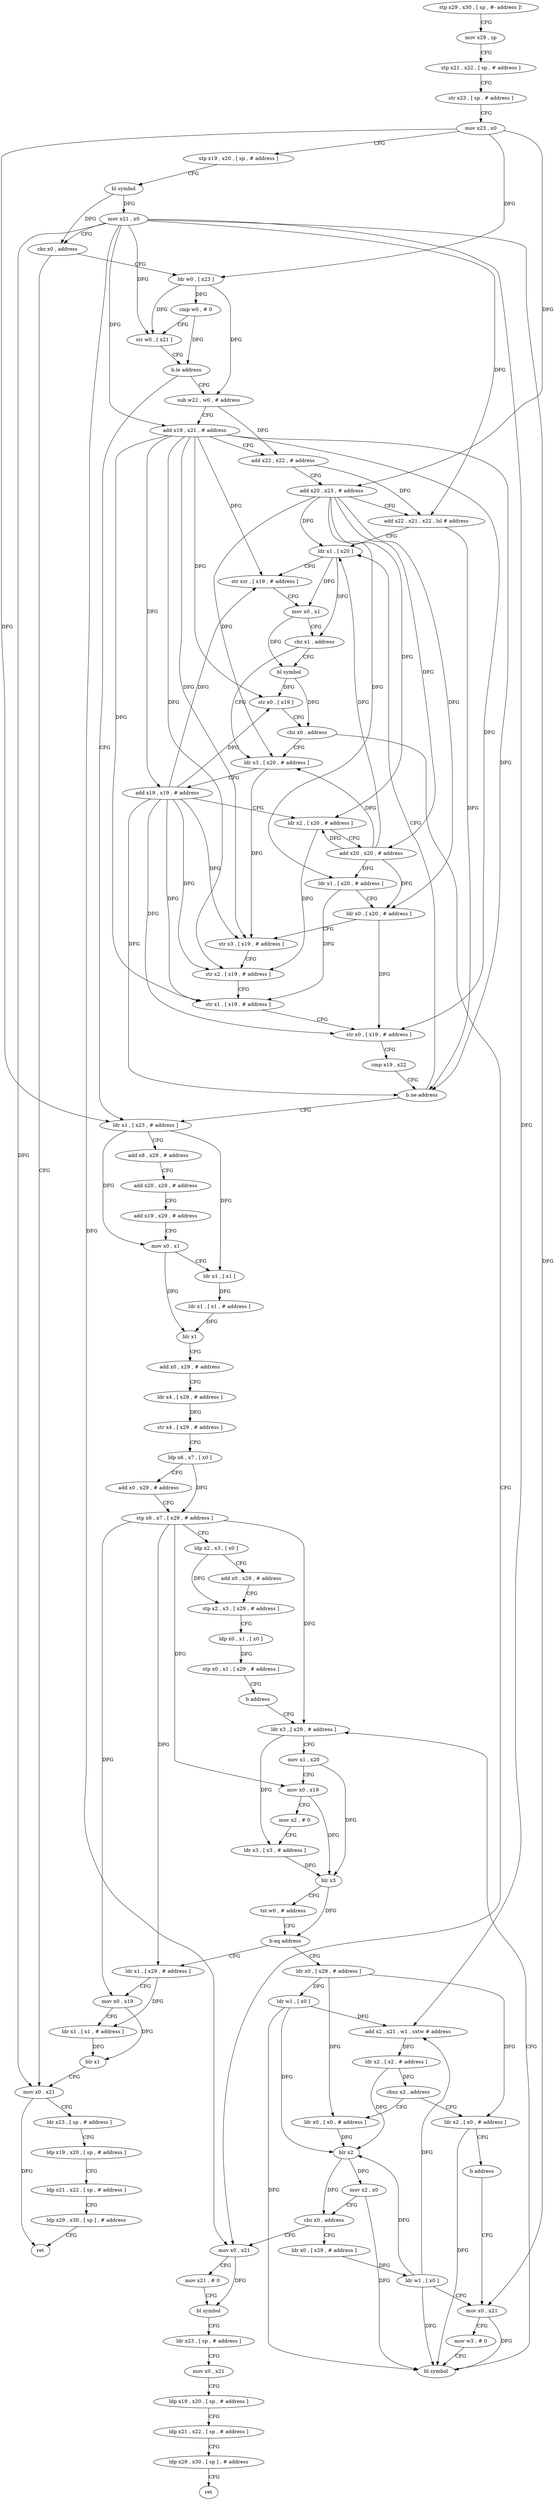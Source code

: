 digraph "func" {
"78448" [label = "stp x29 , x30 , [ sp , #- address ]!" ]
"78452" [label = "mov x29 , sp" ]
"78456" [label = "stp x21 , x22 , [ sp , # address ]" ]
"78460" [label = "str x23 , [ sp , # address ]" ]
"78464" [label = "mov x23 , x0" ]
"78468" [label = "stp x19 , x20 , [ sp , # address ]" ]
"78472" [label = "bl symbol" ]
"78476" [label = "mov x21 , x0" ]
"78480" [label = "cbz x0 , address" ]
"78792" [label = "mov x0 , x21" ]
"78484" [label = "ldr w0 , [ x23 ]" ]
"78796" [label = "ldr x23 , [ sp , # address ]" ]
"78800" [label = "ldp x19 , x20 , [ sp , # address ]" ]
"78804" [label = "ldp x21 , x22 , [ sp , # address ]" ]
"78808" [label = "ldp x29 , x30 , [ sp ] , # address" ]
"78812" [label = "ret" ]
"78488" [label = "cmp w0 , # 0" ]
"78492" [label = "str w0 , [ x21 ]" ]
"78496" [label = "b.le address" ]
"78596" [label = "ldr x1 , [ x23 , # address ]" ]
"78500" [label = "sub w22 , w0 , # address" ]
"78600" [label = "add x8 , x29 , # address" ]
"78604" [label = "add x20 , x29 , # address" ]
"78608" [label = "add x19 , x29 , # address" ]
"78612" [label = "mov x0 , x1" ]
"78616" [label = "ldr x1 , [ x1 ]" ]
"78620" [label = "ldr x1 , [ x1 , # address ]" ]
"78624" [label = "blr x1" ]
"78628" [label = "add x0 , x29 , # address" ]
"78632" [label = "ldr x4 , [ x29 , # address ]" ]
"78636" [label = "str x4 , [ x29 , # address ]" ]
"78640" [label = "ldp x6 , x7 , [ x0 ]" ]
"78644" [label = "add x0 , x29 , # address" ]
"78648" [label = "stp x6 , x7 , [ x29 , # address ]" ]
"78652" [label = "ldp x2 , x3 , [ x0 ]" ]
"78656" [label = "add x0 , x29 , # address" ]
"78660" [label = "stp x2 , x3 , [ x29 , # address ]" ]
"78664" [label = "ldp x0 , x1 , [ x0 ]" ]
"78668" [label = "stp x0 , x1 , [ x29 , # address ]" ]
"78672" [label = "b address" ]
"78716" [label = "ldr x3 , [ x29 , # address ]" ]
"78504" [label = "add x19 , x21 , # address" ]
"78508" [label = "add x22 , x22 , # address" ]
"78512" [label = "add x20 , x23 , # address" ]
"78516" [label = "add x22 , x21 , x22 , lsl # address" ]
"78520" [label = "ldr x1 , [ x20 ]" ]
"78720" [label = "mov x1 , x20" ]
"78724" [label = "mov x0 , x19" ]
"78728" [label = "mov x2 , # 0" ]
"78732" [label = "ldr x3 , [ x3 , # address ]" ]
"78736" [label = "blr x3" ]
"78740" [label = "tst w0 , # address" ]
"78744" [label = "b.eq address" ]
"78776" [label = "ldr x1 , [ x29 , # address ]" ]
"78748" [label = "ldr x0 , [ x29 , # address ]" ]
"78548" [label = "ldr x3 , [ x20 , # address ]" ]
"78552" [label = "add x19 , x19 , # address" ]
"78556" [label = "ldr x2 , [ x20 , # address ]" ]
"78560" [label = "add x20 , x20 , # address" ]
"78564" [label = "ldr x1 , [ x20 , # address ]" ]
"78568" [label = "ldr x0 , [ x20 , # address ]" ]
"78572" [label = "str x3 , [ x19 , # address ]" ]
"78576" [label = "str x2 , [ x19 , # address ]" ]
"78580" [label = "str x1 , [ x19 , # address ]" ]
"78584" [label = "str x0 , [ x19 , # address ]" ]
"78588" [label = "cmp x19 , x22" ]
"78592" [label = "b.ne address" ]
"78536" [label = "bl symbol" ]
"78540" [label = "str x0 , [ x19 ]" ]
"78544" [label = "cbz x0 , address" ]
"78816" [label = "mov x0 , x21" ]
"78780" [label = "mov x0 , x19" ]
"78784" [label = "ldr x1 , [ x1 , # address ]" ]
"78788" [label = "blr x1" ]
"78752" [label = "ldr w1 , [ x0 ]" ]
"78756" [label = "add x2 , x21 , w1 , sxtw # address" ]
"78760" [label = "ldr x2 , [ x2 , # address ]" ]
"78764" [label = "cbnz x2 , address" ]
"78680" [label = "ldr x0 , [ x0 , # address ]" ]
"78768" [label = "ldr x2 , [ x0 , # address ]" ]
"78524" [label = "str xzr , [ x19 , # address ]" ]
"78528" [label = "mov x0 , x1" ]
"78532" [label = "cbz x1 , address" ]
"78820" [label = "mov x21 , # 0" ]
"78824" [label = "bl symbol" ]
"78828" [label = "ldr x23 , [ sp , # address ]" ]
"78832" [label = "mov x0 , x21" ]
"78836" [label = "ldp x19 , x20 , [ sp , # address ]" ]
"78840" [label = "ldp x21 , x22 , [ sp , # address ]" ]
"78844" [label = "ldp x29 , x30 , [ sp ] , # address" ]
"78848" [label = "ret" ]
"78684" [label = "blr x2" ]
"78688" [label = "mov x2 , x0" ]
"78692" [label = "cbz x0 , address" ]
"78696" [label = "ldr x0 , [ x29 , # address ]" ]
"78772" [label = "b address" ]
"78704" [label = "mov x0 , x21" ]
"78700" [label = "ldr w1 , [ x0 ]" ]
"78708" [label = "mov w3 , # 0" ]
"78712" [label = "bl symbol" ]
"78448" -> "78452" [ label = "CFG" ]
"78452" -> "78456" [ label = "CFG" ]
"78456" -> "78460" [ label = "CFG" ]
"78460" -> "78464" [ label = "CFG" ]
"78464" -> "78468" [ label = "CFG" ]
"78464" -> "78484" [ label = "DFG" ]
"78464" -> "78596" [ label = "DFG" ]
"78464" -> "78512" [ label = "DFG" ]
"78468" -> "78472" [ label = "CFG" ]
"78472" -> "78476" [ label = "DFG" ]
"78472" -> "78480" [ label = "DFG" ]
"78476" -> "78480" [ label = "CFG" ]
"78476" -> "78792" [ label = "DFG" ]
"78476" -> "78492" [ label = "DFG" ]
"78476" -> "78504" [ label = "DFG" ]
"78476" -> "78516" [ label = "DFG" ]
"78476" -> "78756" [ label = "DFG" ]
"78476" -> "78816" [ label = "DFG" ]
"78476" -> "78704" [ label = "DFG" ]
"78480" -> "78792" [ label = "CFG" ]
"78480" -> "78484" [ label = "CFG" ]
"78792" -> "78796" [ label = "CFG" ]
"78792" -> "78812" [ label = "DFG" ]
"78484" -> "78488" [ label = "DFG" ]
"78484" -> "78492" [ label = "DFG" ]
"78484" -> "78500" [ label = "DFG" ]
"78796" -> "78800" [ label = "CFG" ]
"78800" -> "78804" [ label = "CFG" ]
"78804" -> "78808" [ label = "CFG" ]
"78808" -> "78812" [ label = "CFG" ]
"78488" -> "78492" [ label = "CFG" ]
"78488" -> "78496" [ label = "DFG" ]
"78492" -> "78496" [ label = "CFG" ]
"78496" -> "78596" [ label = "CFG" ]
"78496" -> "78500" [ label = "CFG" ]
"78596" -> "78600" [ label = "CFG" ]
"78596" -> "78612" [ label = "DFG" ]
"78596" -> "78616" [ label = "DFG" ]
"78500" -> "78504" [ label = "CFG" ]
"78500" -> "78508" [ label = "DFG" ]
"78600" -> "78604" [ label = "CFG" ]
"78604" -> "78608" [ label = "CFG" ]
"78608" -> "78612" [ label = "CFG" ]
"78612" -> "78616" [ label = "CFG" ]
"78612" -> "78624" [ label = "DFG" ]
"78616" -> "78620" [ label = "DFG" ]
"78620" -> "78624" [ label = "DFG" ]
"78624" -> "78628" [ label = "CFG" ]
"78628" -> "78632" [ label = "CFG" ]
"78632" -> "78636" [ label = "DFG" ]
"78636" -> "78640" [ label = "CFG" ]
"78640" -> "78644" [ label = "CFG" ]
"78640" -> "78648" [ label = "DFG" ]
"78644" -> "78648" [ label = "CFG" ]
"78648" -> "78652" [ label = "CFG" ]
"78648" -> "78716" [ label = "DFG" ]
"78648" -> "78776" [ label = "DFG" ]
"78648" -> "78724" [ label = "DFG" ]
"78648" -> "78780" [ label = "DFG" ]
"78652" -> "78656" [ label = "CFG" ]
"78652" -> "78660" [ label = "DFG" ]
"78656" -> "78660" [ label = "CFG" ]
"78660" -> "78664" [ label = "CFG" ]
"78664" -> "78668" [ label = "DFG" ]
"78668" -> "78672" [ label = "CFG" ]
"78672" -> "78716" [ label = "CFG" ]
"78716" -> "78720" [ label = "CFG" ]
"78716" -> "78732" [ label = "DFG" ]
"78504" -> "78508" [ label = "CFG" ]
"78504" -> "78524" [ label = "DFG" ]
"78504" -> "78552" [ label = "DFG" ]
"78504" -> "78572" [ label = "DFG" ]
"78504" -> "78576" [ label = "DFG" ]
"78504" -> "78580" [ label = "DFG" ]
"78504" -> "78584" [ label = "DFG" ]
"78504" -> "78592" [ label = "DFG" ]
"78504" -> "78540" [ label = "DFG" ]
"78508" -> "78512" [ label = "CFG" ]
"78508" -> "78516" [ label = "DFG" ]
"78512" -> "78516" [ label = "CFG" ]
"78512" -> "78520" [ label = "DFG" ]
"78512" -> "78548" [ label = "DFG" ]
"78512" -> "78556" [ label = "DFG" ]
"78512" -> "78560" [ label = "DFG" ]
"78512" -> "78564" [ label = "DFG" ]
"78512" -> "78568" [ label = "DFG" ]
"78516" -> "78520" [ label = "CFG" ]
"78516" -> "78592" [ label = "DFG" ]
"78520" -> "78524" [ label = "CFG" ]
"78520" -> "78528" [ label = "DFG" ]
"78520" -> "78532" [ label = "DFG" ]
"78720" -> "78724" [ label = "CFG" ]
"78720" -> "78736" [ label = "DFG" ]
"78724" -> "78728" [ label = "CFG" ]
"78724" -> "78736" [ label = "DFG" ]
"78728" -> "78732" [ label = "CFG" ]
"78732" -> "78736" [ label = "DFG" ]
"78736" -> "78740" [ label = "CFG" ]
"78736" -> "78744" [ label = "DFG" ]
"78740" -> "78744" [ label = "CFG" ]
"78744" -> "78776" [ label = "CFG" ]
"78744" -> "78748" [ label = "CFG" ]
"78776" -> "78780" [ label = "CFG" ]
"78776" -> "78784" [ label = "DFG" ]
"78748" -> "78752" [ label = "DFG" ]
"78748" -> "78680" [ label = "DFG" ]
"78748" -> "78768" [ label = "DFG" ]
"78548" -> "78552" [ label = "CFG" ]
"78548" -> "78572" [ label = "DFG" ]
"78552" -> "78556" [ label = "CFG" ]
"78552" -> "78524" [ label = "DFG" ]
"78552" -> "78572" [ label = "DFG" ]
"78552" -> "78576" [ label = "DFG" ]
"78552" -> "78580" [ label = "DFG" ]
"78552" -> "78584" [ label = "DFG" ]
"78552" -> "78592" [ label = "DFG" ]
"78552" -> "78540" [ label = "DFG" ]
"78556" -> "78560" [ label = "CFG" ]
"78556" -> "78576" [ label = "DFG" ]
"78560" -> "78564" [ label = "DFG" ]
"78560" -> "78520" [ label = "DFG" ]
"78560" -> "78548" [ label = "DFG" ]
"78560" -> "78556" [ label = "DFG" ]
"78560" -> "78568" [ label = "DFG" ]
"78564" -> "78568" [ label = "CFG" ]
"78564" -> "78580" [ label = "DFG" ]
"78568" -> "78572" [ label = "CFG" ]
"78568" -> "78584" [ label = "DFG" ]
"78572" -> "78576" [ label = "CFG" ]
"78576" -> "78580" [ label = "CFG" ]
"78580" -> "78584" [ label = "CFG" ]
"78584" -> "78588" [ label = "CFG" ]
"78588" -> "78592" [ label = "CFG" ]
"78592" -> "78520" [ label = "CFG" ]
"78592" -> "78596" [ label = "CFG" ]
"78536" -> "78540" [ label = "DFG" ]
"78536" -> "78544" [ label = "DFG" ]
"78540" -> "78544" [ label = "CFG" ]
"78544" -> "78816" [ label = "CFG" ]
"78544" -> "78548" [ label = "CFG" ]
"78816" -> "78820" [ label = "CFG" ]
"78816" -> "78824" [ label = "DFG" ]
"78780" -> "78784" [ label = "CFG" ]
"78780" -> "78788" [ label = "DFG" ]
"78784" -> "78788" [ label = "DFG" ]
"78788" -> "78792" [ label = "CFG" ]
"78752" -> "78756" [ label = "DFG" ]
"78752" -> "78684" [ label = "DFG" ]
"78752" -> "78712" [ label = "DFG" ]
"78756" -> "78760" [ label = "DFG" ]
"78760" -> "78764" [ label = "DFG" ]
"78760" -> "78684" [ label = "DFG" ]
"78764" -> "78680" [ label = "CFG" ]
"78764" -> "78768" [ label = "CFG" ]
"78680" -> "78684" [ label = "DFG" ]
"78768" -> "78772" [ label = "CFG" ]
"78768" -> "78712" [ label = "DFG" ]
"78524" -> "78528" [ label = "CFG" ]
"78528" -> "78532" [ label = "CFG" ]
"78528" -> "78536" [ label = "DFG" ]
"78532" -> "78548" [ label = "CFG" ]
"78532" -> "78536" [ label = "CFG" ]
"78820" -> "78824" [ label = "CFG" ]
"78824" -> "78828" [ label = "CFG" ]
"78828" -> "78832" [ label = "CFG" ]
"78832" -> "78836" [ label = "CFG" ]
"78836" -> "78840" [ label = "CFG" ]
"78840" -> "78844" [ label = "CFG" ]
"78844" -> "78848" [ label = "CFG" ]
"78684" -> "78688" [ label = "DFG" ]
"78684" -> "78692" [ label = "DFG" ]
"78688" -> "78692" [ label = "CFG" ]
"78688" -> "78712" [ label = "DFG" ]
"78692" -> "78816" [ label = "CFG" ]
"78692" -> "78696" [ label = "CFG" ]
"78696" -> "78700" [ label = "DFG" ]
"78772" -> "78704" [ label = "CFG" ]
"78704" -> "78708" [ label = "CFG" ]
"78704" -> "78712" [ label = "DFG" ]
"78700" -> "78704" [ label = "CFG" ]
"78700" -> "78756" [ label = "DFG" ]
"78700" -> "78684" [ label = "DFG" ]
"78700" -> "78712" [ label = "DFG" ]
"78708" -> "78712" [ label = "CFG" ]
"78712" -> "78716" [ label = "CFG" ]
}
